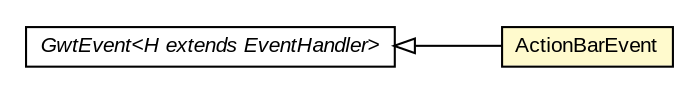 #!/usr/local/bin/dot
#
# Class diagram 
# Generated by UMLGraph version R5_6-24-gf6e263 (http://www.umlgraph.org/)
#

digraph G {
	edge [fontname="arial",fontsize=10,labelfontname="arial",labelfontsize=10];
	node [fontname="arial",fontsize=10,shape=plaintext];
	nodesep=0.25;
	ranksep=0.5;
	rankdir=LR;
	// com.gwtplatform.carstore.client.application.event.ActionBarEvent
	c104416 [label=<<table title="com.gwtplatform.carstore.client.application.event.ActionBarEvent" border="0" cellborder="1" cellspacing="0" cellpadding="2" port="p" bgcolor="lemonChiffon" href="./ActionBarEvent.html">
		<tr><td><table border="0" cellspacing="0" cellpadding="1">
<tr><td align="center" balign="center"> ActionBarEvent </td></tr>
		</table></td></tr>
		</table>>, URL="./ActionBarEvent.html", fontname="arial", fontcolor="black", fontsize=10.0];
	//com.gwtplatform.carstore.client.application.event.ActionBarEvent extends com.google.gwt.event.shared.GwtEvent<com.gwtplatform.carstore.client.application.event.ActionBarEvent.ActionBarHandler>
	c104603:p -> c104416:p [dir=back,arrowtail=empty];
	// com.google.gwt.event.shared.GwtEvent<H extends com.google.gwt.event.shared.EventHandler>
	c104603 [label=<<table title="com.google.gwt.event.shared.GwtEvent" border="0" cellborder="1" cellspacing="0" cellpadding="2" port="p" href="http://google-web-toolkit.googlecode.com/svn/javadoc/latest/com/google/gwt/event/shared/GwtEvent.html">
		<tr><td><table border="0" cellspacing="0" cellpadding="1">
<tr><td align="center" balign="center"><font face="arial italic"> GwtEvent&lt;H extends EventHandler&gt; </font></td></tr>
		</table></td></tr>
		</table>>, URL="http://google-web-toolkit.googlecode.com/svn/javadoc/latest/com/google/gwt/event/shared/GwtEvent.html", fontname="arial", fontcolor="black", fontsize=10.0];
}

